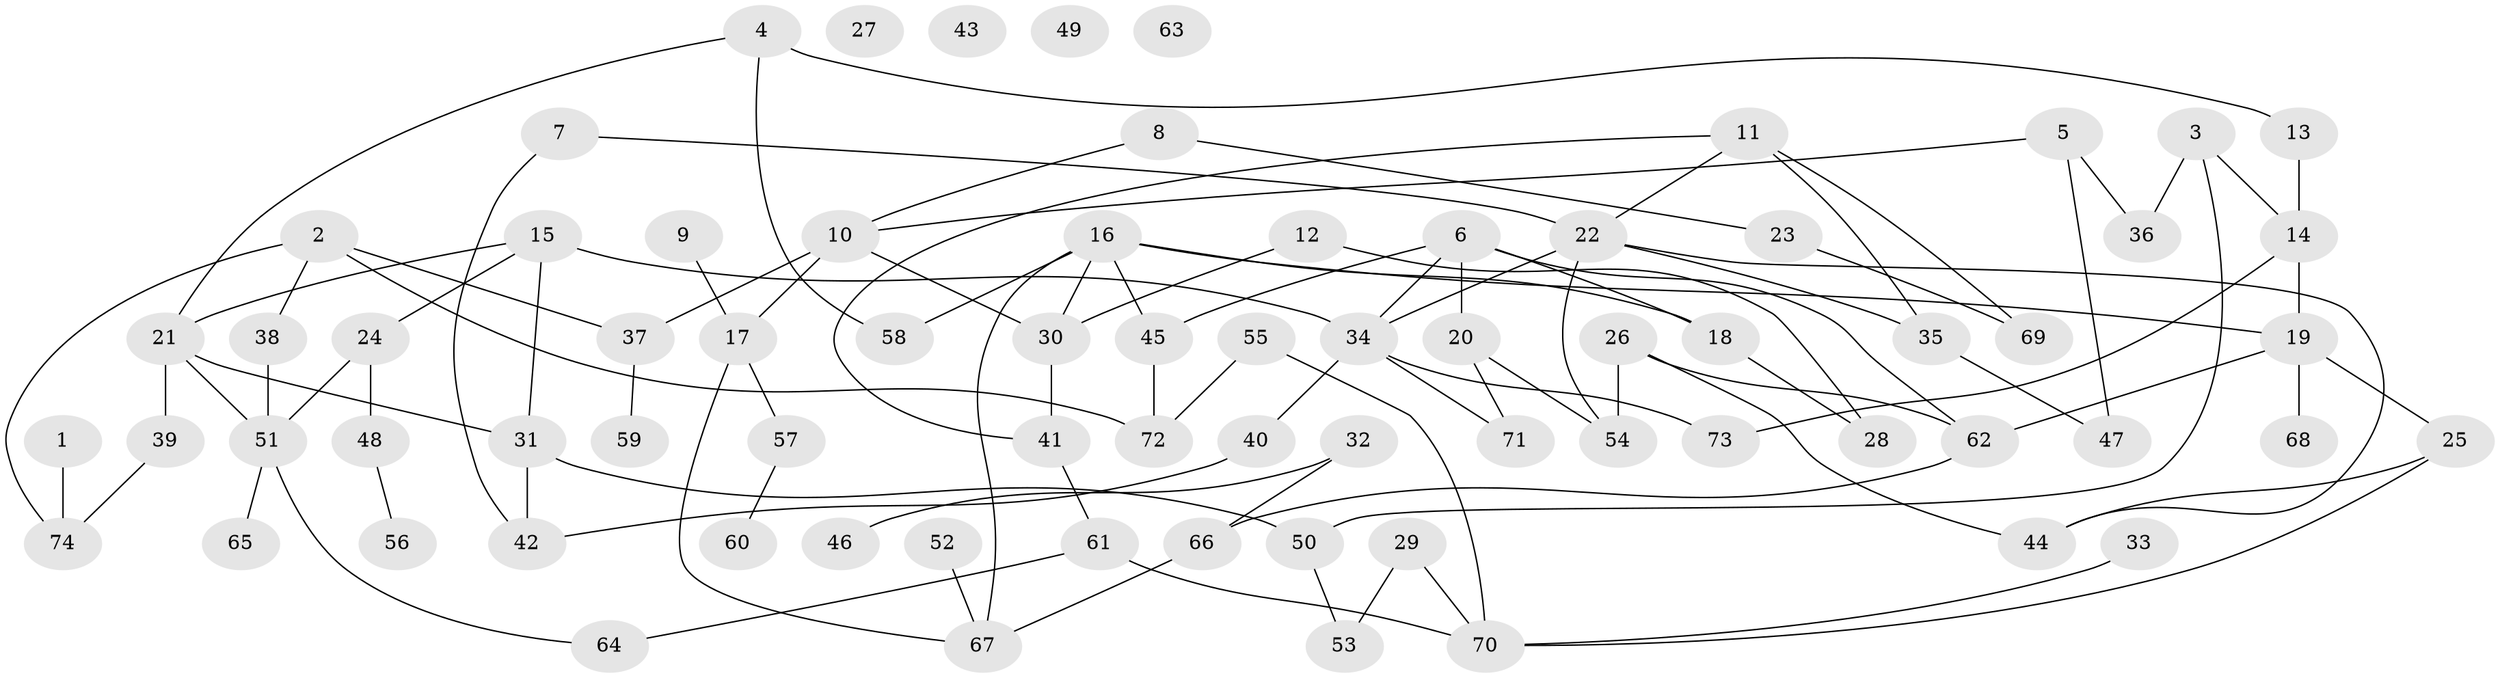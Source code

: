 // coarse degree distribution, {2: 0.14893617021276595, 4: 0.1276595744680851, 3: 0.23404255319148937, 6: 0.1276595744680851, 5: 0.0851063829787234, 1: 0.1702127659574468, 7: 0.02127659574468085, 0: 0.0851063829787234}
// Generated by graph-tools (version 1.1) at 2025/23/03/03/25 07:23:26]
// undirected, 74 vertices, 99 edges
graph export_dot {
graph [start="1"]
  node [color=gray90,style=filled];
  1;
  2;
  3;
  4;
  5;
  6;
  7;
  8;
  9;
  10;
  11;
  12;
  13;
  14;
  15;
  16;
  17;
  18;
  19;
  20;
  21;
  22;
  23;
  24;
  25;
  26;
  27;
  28;
  29;
  30;
  31;
  32;
  33;
  34;
  35;
  36;
  37;
  38;
  39;
  40;
  41;
  42;
  43;
  44;
  45;
  46;
  47;
  48;
  49;
  50;
  51;
  52;
  53;
  54;
  55;
  56;
  57;
  58;
  59;
  60;
  61;
  62;
  63;
  64;
  65;
  66;
  67;
  68;
  69;
  70;
  71;
  72;
  73;
  74;
  1 -- 74;
  2 -- 37;
  2 -- 38;
  2 -- 72;
  2 -- 74;
  3 -- 14;
  3 -- 36;
  3 -- 50;
  4 -- 13;
  4 -- 21;
  4 -- 58;
  5 -- 10;
  5 -- 36;
  5 -- 47;
  6 -- 18;
  6 -- 20;
  6 -- 34;
  6 -- 45;
  6 -- 62;
  7 -- 22;
  7 -- 42;
  8 -- 10;
  8 -- 23;
  9 -- 17;
  10 -- 17;
  10 -- 30;
  10 -- 37;
  11 -- 22;
  11 -- 35;
  11 -- 41;
  11 -- 69;
  12 -- 28;
  12 -- 30;
  13 -- 14;
  14 -- 19;
  14 -- 73;
  15 -- 21;
  15 -- 24;
  15 -- 31;
  15 -- 34;
  16 -- 18;
  16 -- 19;
  16 -- 30;
  16 -- 45;
  16 -- 58;
  16 -- 67;
  17 -- 57;
  17 -- 67;
  18 -- 28;
  19 -- 25;
  19 -- 62;
  19 -- 68;
  20 -- 54;
  20 -- 71;
  21 -- 31;
  21 -- 39;
  21 -- 51;
  22 -- 34;
  22 -- 35;
  22 -- 44;
  22 -- 54;
  23 -- 69;
  24 -- 48;
  24 -- 51;
  25 -- 44;
  25 -- 70;
  26 -- 44;
  26 -- 54;
  26 -- 62;
  29 -- 53;
  29 -- 70;
  30 -- 41;
  31 -- 42;
  31 -- 50;
  32 -- 46;
  32 -- 66;
  33 -- 70;
  34 -- 40;
  34 -- 71;
  34 -- 73;
  35 -- 47;
  37 -- 59;
  38 -- 51;
  39 -- 74;
  40 -- 42;
  41 -- 61;
  45 -- 72;
  48 -- 56;
  50 -- 53;
  51 -- 64;
  51 -- 65;
  52 -- 67;
  55 -- 70;
  55 -- 72;
  57 -- 60;
  61 -- 64;
  61 -- 70;
  62 -- 66;
  66 -- 67;
}
